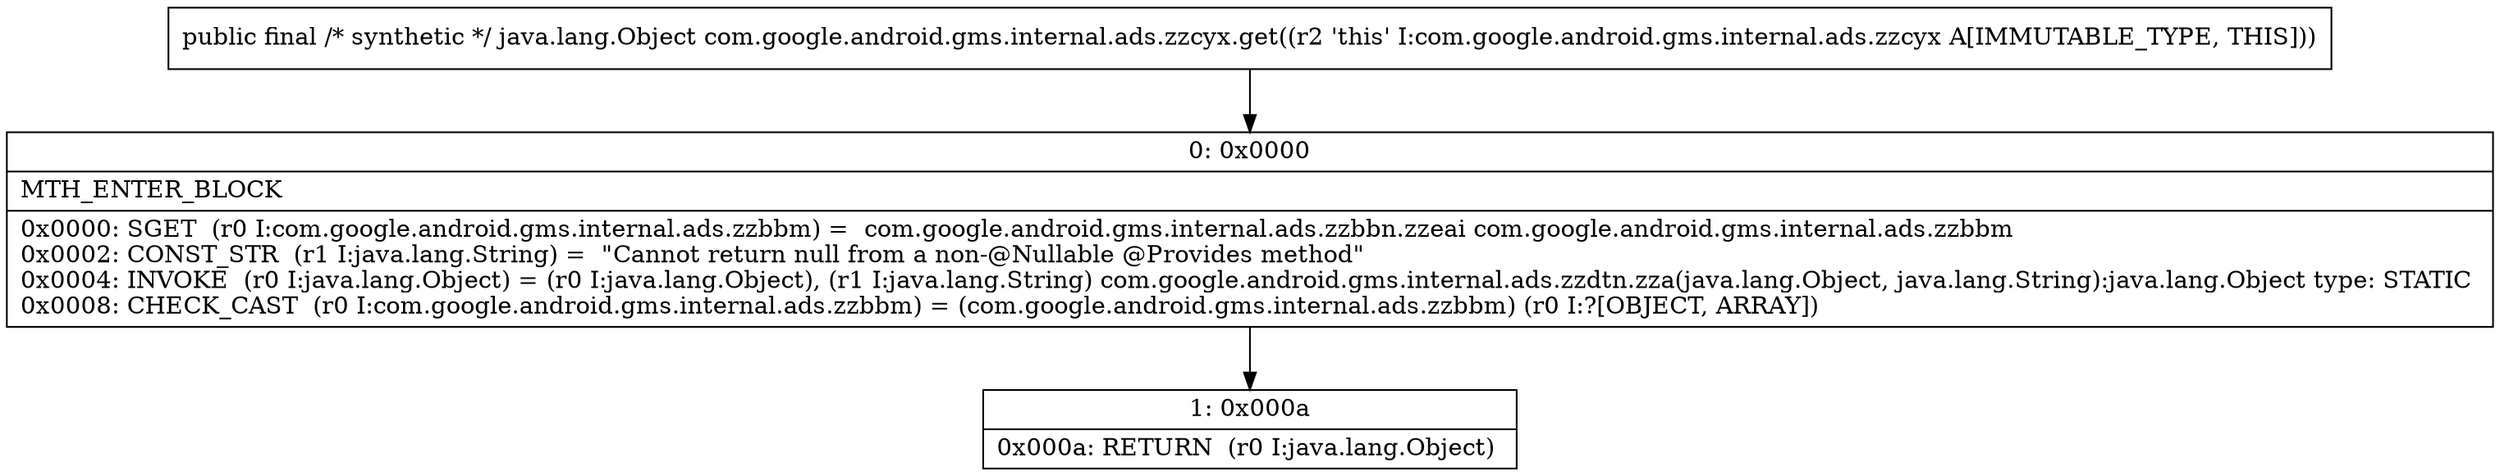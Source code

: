 digraph "CFG forcom.google.android.gms.internal.ads.zzcyx.get()Ljava\/lang\/Object;" {
Node_0 [shape=record,label="{0\:\ 0x0000|MTH_ENTER_BLOCK\l|0x0000: SGET  (r0 I:com.google.android.gms.internal.ads.zzbbm) =  com.google.android.gms.internal.ads.zzbbn.zzeai com.google.android.gms.internal.ads.zzbbm \l0x0002: CONST_STR  (r1 I:java.lang.String) =  \"Cannot return null from a non\-@Nullable @Provides method\" \l0x0004: INVOKE  (r0 I:java.lang.Object) = (r0 I:java.lang.Object), (r1 I:java.lang.String) com.google.android.gms.internal.ads.zzdtn.zza(java.lang.Object, java.lang.String):java.lang.Object type: STATIC \l0x0008: CHECK_CAST  (r0 I:com.google.android.gms.internal.ads.zzbbm) = (com.google.android.gms.internal.ads.zzbbm) (r0 I:?[OBJECT, ARRAY]) \l}"];
Node_1 [shape=record,label="{1\:\ 0x000a|0x000a: RETURN  (r0 I:java.lang.Object) \l}"];
MethodNode[shape=record,label="{public final \/* synthetic *\/ java.lang.Object com.google.android.gms.internal.ads.zzcyx.get((r2 'this' I:com.google.android.gms.internal.ads.zzcyx A[IMMUTABLE_TYPE, THIS])) }"];
MethodNode -> Node_0;
Node_0 -> Node_1;
}

